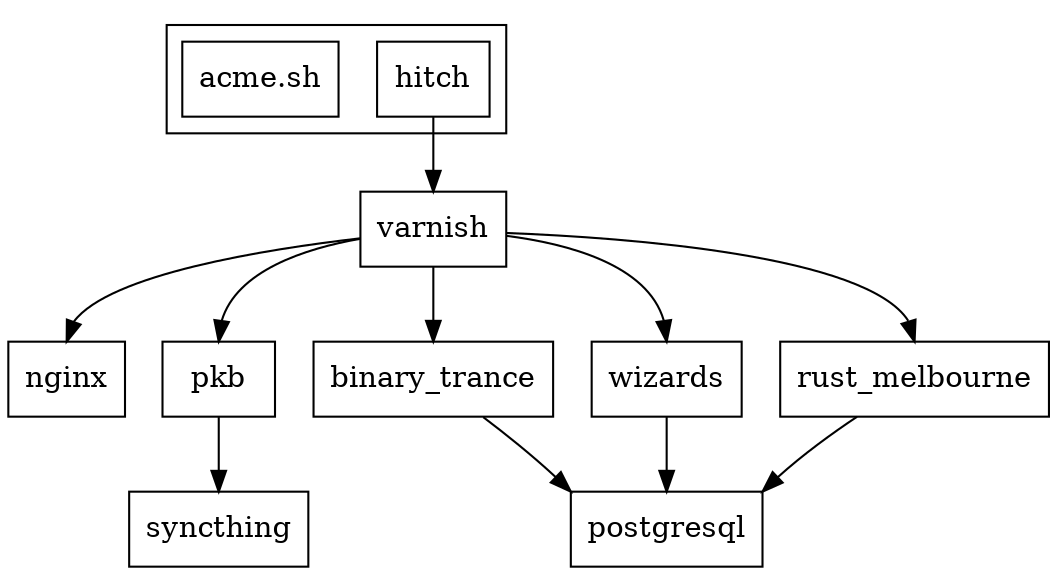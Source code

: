 digraph G {
  node[shape=box];
  edge[headport=n];

  subgraph cluster {
    hitch
    "acme.sh"
  }
  hitch -> varnish;
  varnish -> nginx;
  varnish -> pkb;
  varnish -> binary_trance;
  varnish -> wizards;
  varnish -> rust_melbourne;
  pkb -> syncthing;
  binary_trance -> postgresql:nw;
  wizards -> postgresql;
  rust_melbourne -> postgresql:ne;
}
